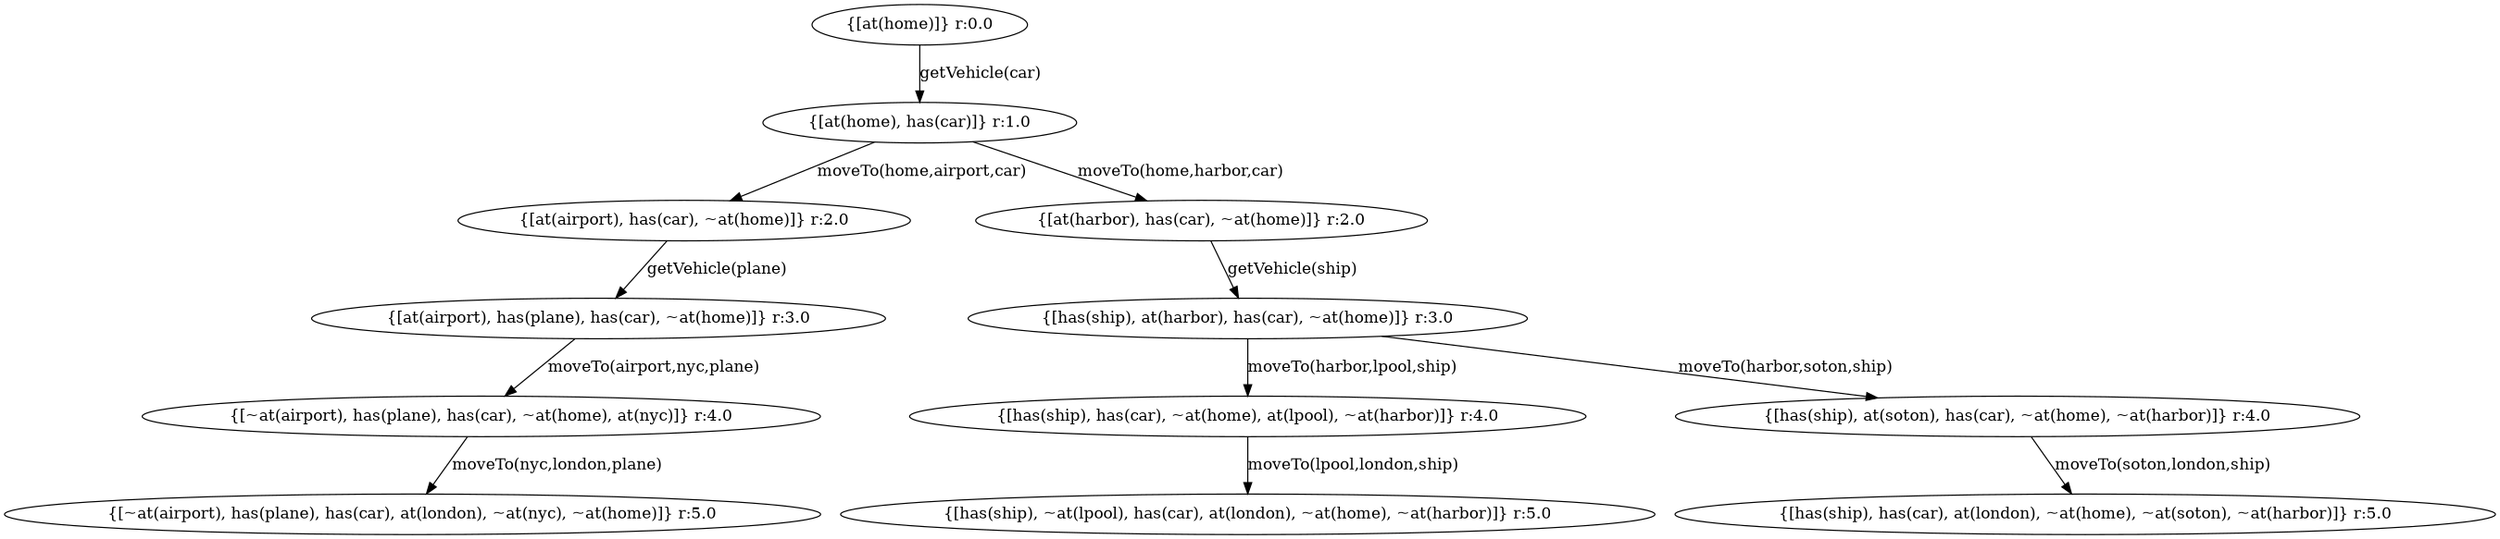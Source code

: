 digraph {
 size="18,11";
"5" [label="{[~at(airport), has(plane), has(car), at(london), ~at(nyc), ~at(home)]} r:5.0"];
"9" [label="{[has(ship), ~at(lpool), has(car), at(london), ~at(home), ~at(harbor)]} r:5.0"];
"11" [label="{[has(ship), has(car), at(london), ~at(home), ~at(soton), ~at(harbor)]} r:5.0"];
"0" [label="{[at(home)]} r:0.0"];
"1" [label="{[at(home), has(car)]} r:1.0"];
"2" [label="{[at(airport), has(car), ~at(home)]} r:2.0"];
"3" [label="{[at(airport), has(plane), has(car), ~at(home)]} r:3.0"];
"4" [label="{[~at(airport), has(plane), has(car), ~at(home), at(nyc)]} r:4.0"];
"6" [label="{[at(harbor), has(car), ~at(home)]} r:2.0"];
"7" [label="{[has(ship), at(harbor), has(car), ~at(home)]} r:3.0"];
"8" [label="{[has(ship), has(car), ~at(home), at(lpool), ~at(harbor)]} r:4.0"];
"10" [label="{[has(ship), at(soton), has(car), ~at(home), ~at(harbor)]} r:4.0"];
"0" -> "1" [ label="getVehicle(car)" ];
"1" -> "2" [ label="moveTo(home,airport,car)" ];
"1" -> "6" [ label="moveTo(home,harbor,car)" ];
"2" -> "3" [ label="getVehicle(plane)" ];
"3" -> "4" [ label="moveTo(airport,nyc,plane)" ];
"4" -> "5" [ label="moveTo(nyc,london,plane)" ];
"6" -> "7" [ label="getVehicle(ship)" ];
"7" -> "8" [ label="moveTo(harbor,lpool,ship)" ];
"7" -> "10" [ label="moveTo(harbor,soton,ship)" ];
"8" -> "9" [ label="moveTo(lpool,london,ship)" ];
"10" -> "11" [ label="moveTo(soton,london,ship)" ];
}
